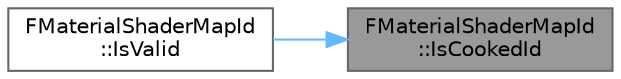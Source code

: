 digraph "FMaterialShaderMapId::IsCookedId"
{
 // INTERACTIVE_SVG=YES
 // LATEX_PDF_SIZE
  bgcolor="transparent";
  edge [fontname=Helvetica,fontsize=10,labelfontname=Helvetica,labelfontsize=10];
  node [fontname=Helvetica,fontsize=10,shape=box,height=0.2,width=0.4];
  rankdir="RL";
  Node1 [id="Node000001",label="FMaterialShaderMapId\l::IsCookedId",height=0.2,width=0.4,color="gray40", fillcolor="grey60", style="filled", fontcolor="black",tooltip=" "];
  Node1 -> Node2 [id="edge1_Node000001_Node000002",dir="back",color="steelblue1",style="solid",tooltip=" "];
  Node2 [id="Node000002",label="FMaterialShaderMapId\l::IsValid",height=0.2,width=0.4,color="grey40", fillcolor="white", style="filled",URL="$dc/de4/classFMaterialShaderMapId.html#ada0a783825c45a8d2c872974500479db",tooltip=" "];
}
